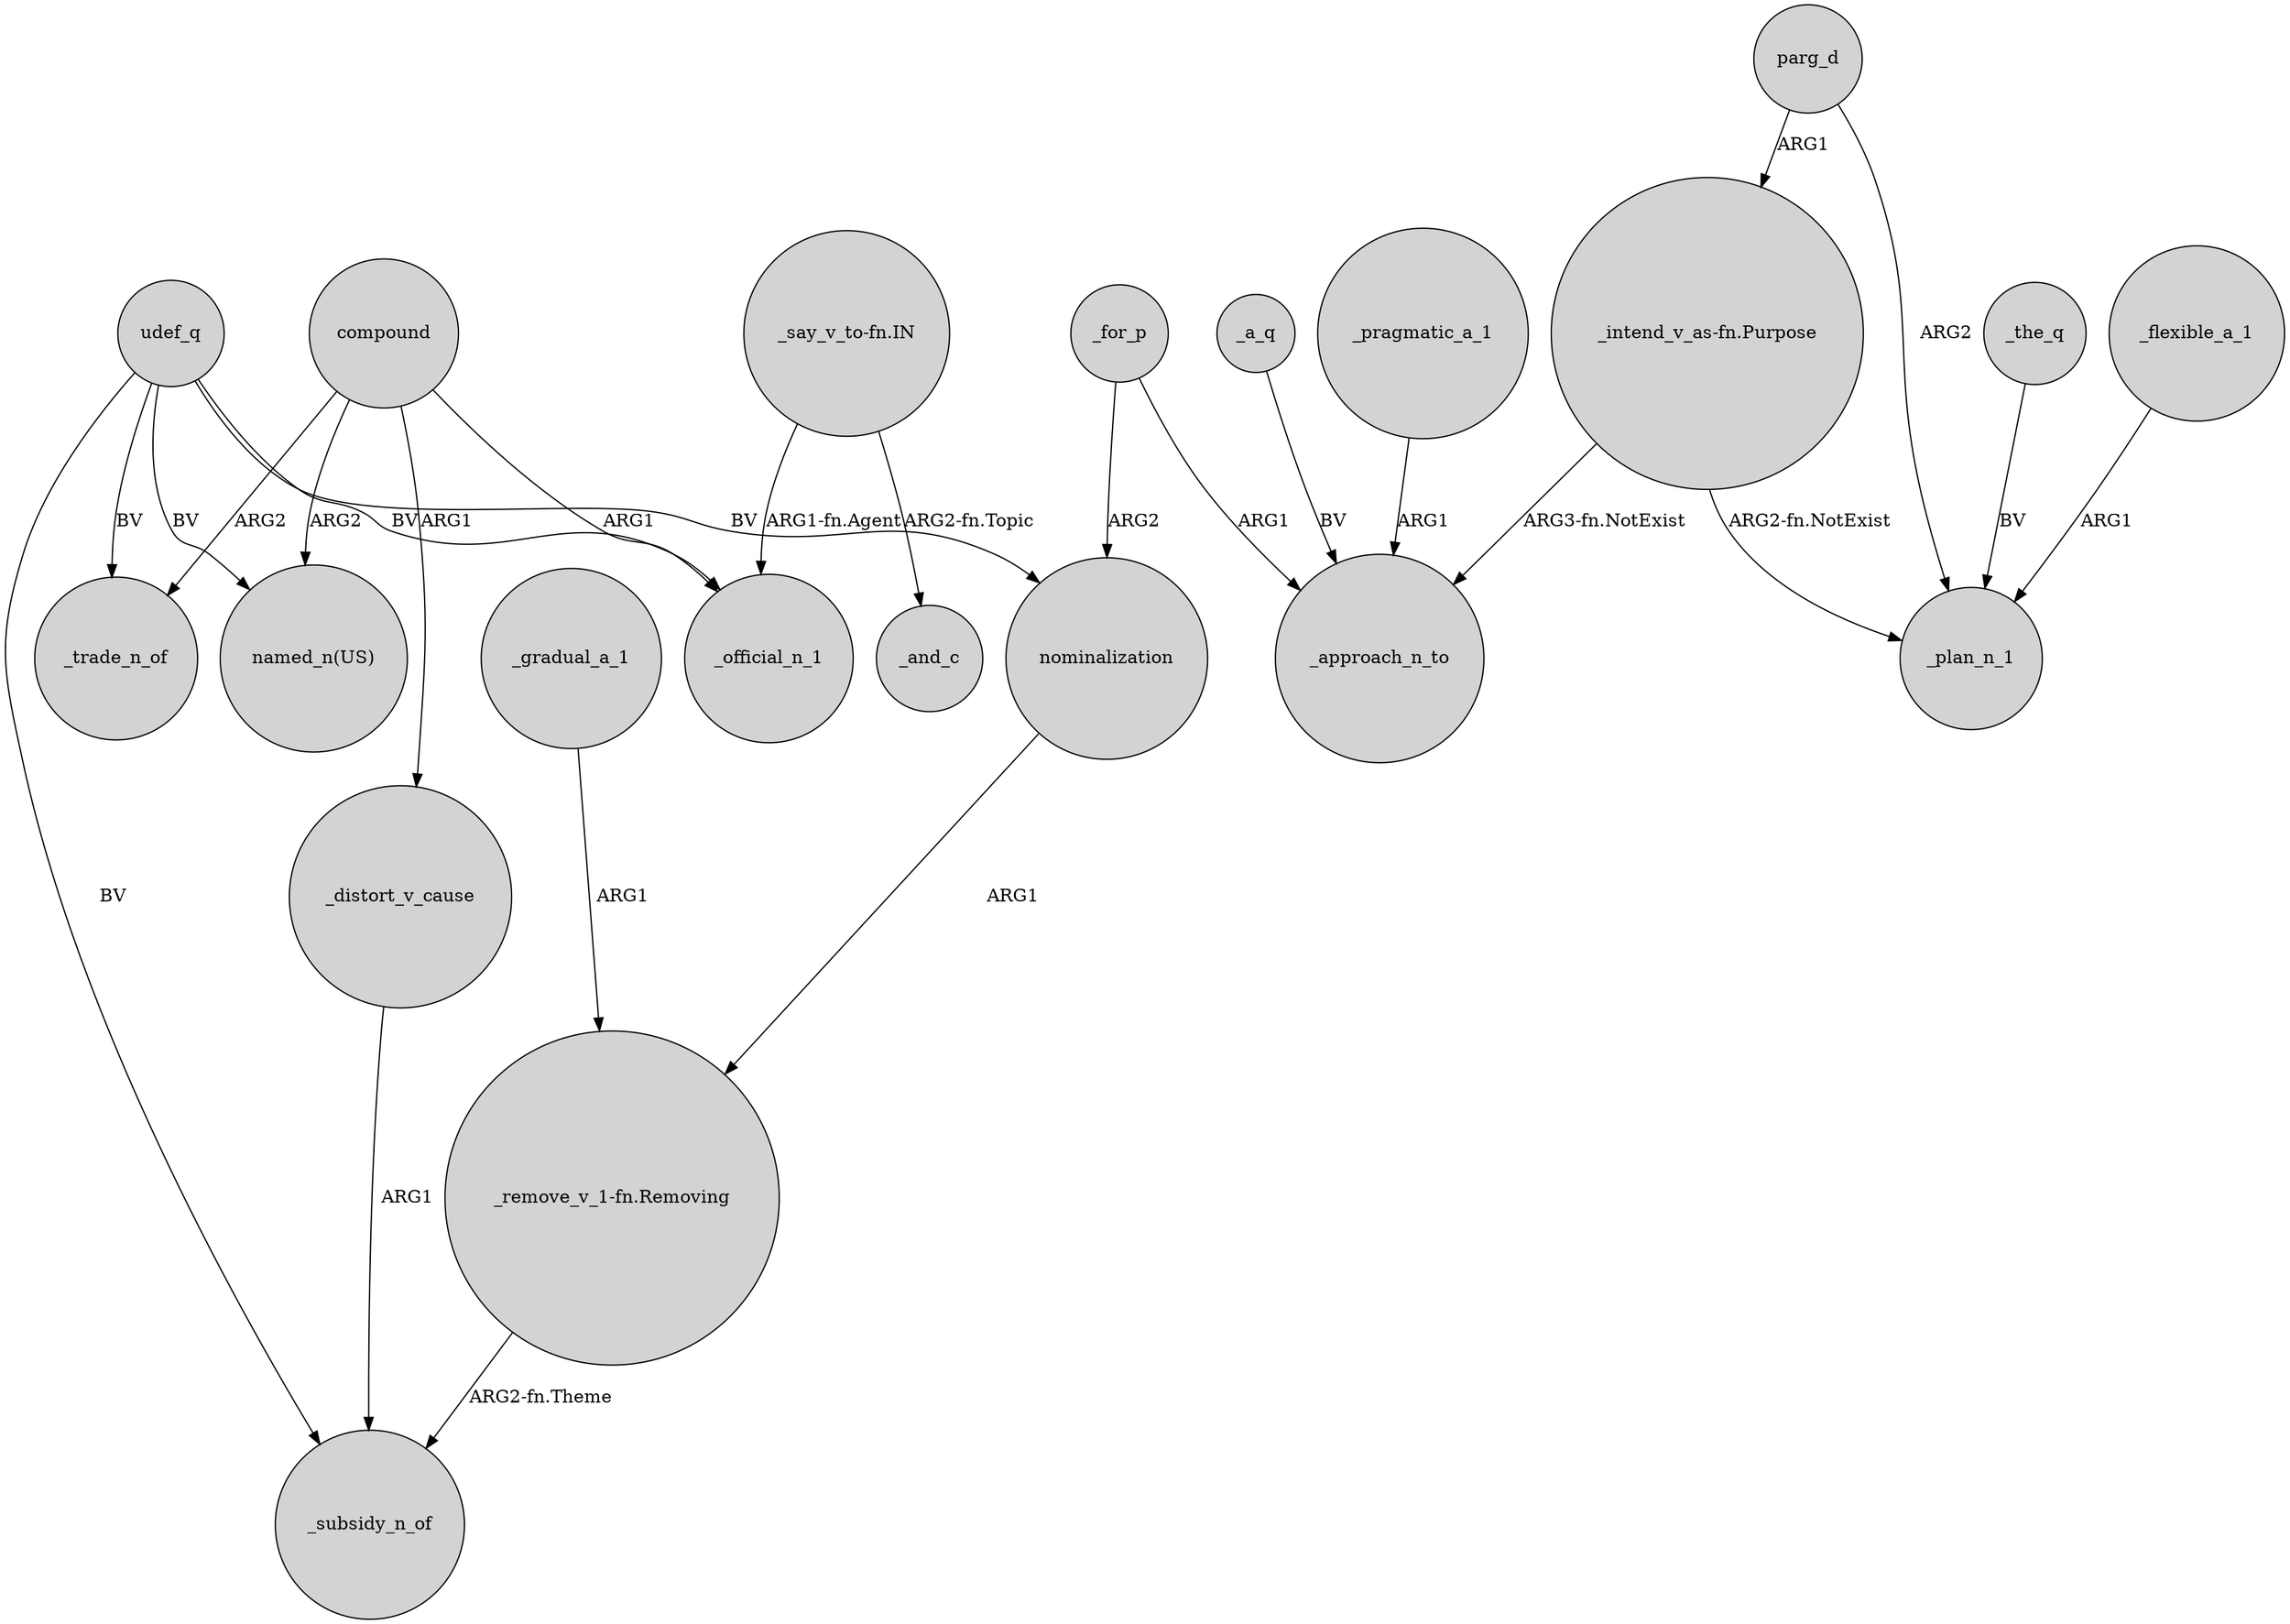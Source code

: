 digraph {
	node [shape=circle style=filled]
	udef_q -> _trade_n_of [label=BV]
	udef_q -> "named_n(US)" [label=BV]
	"_remove_v_1-fn.Removing" -> _subsidy_n_of [label="ARG2-fn.Theme"]
	"_intend_v_as-fn.Purpose" -> _approach_n_to [label="ARG3-fn.NotExist"]
	"_say_v_to-fn.IN" -> _official_n_1 [label="ARG1-fn.Agent"]
	parg_d -> "_intend_v_as-fn.Purpose" [label=ARG1]
	_the_q -> _plan_n_1 [label=BV]
	_for_p -> nominalization [label=ARG2]
	_pragmatic_a_1 -> _approach_n_to [label=ARG1]
	nominalization -> "_remove_v_1-fn.Removing" [label=ARG1]
	_flexible_a_1 -> _plan_n_1 [label=ARG1]
	parg_d -> _plan_n_1 [label=ARG2]
	compound -> "named_n(US)" [label=ARG2]
	_for_p -> _approach_n_to [label=ARG1]
	_a_q -> _approach_n_to [label=BV]
	compound -> _distort_v_cause [label=ARG1]
	udef_q -> _official_n_1 [label=BV]
	compound -> _trade_n_of [label=ARG2]
	"_say_v_to-fn.IN" -> _and_c [label="ARG2-fn.Topic"]
	_distort_v_cause -> _subsidy_n_of [label=ARG1]
	udef_q -> nominalization [label=BV]
	compound -> _official_n_1 [label=ARG1]
	udef_q -> _subsidy_n_of [label=BV]
	"_intend_v_as-fn.Purpose" -> _plan_n_1 [label="ARG2-fn.NotExist"]
	_gradual_a_1 -> "_remove_v_1-fn.Removing" [label=ARG1]
}

